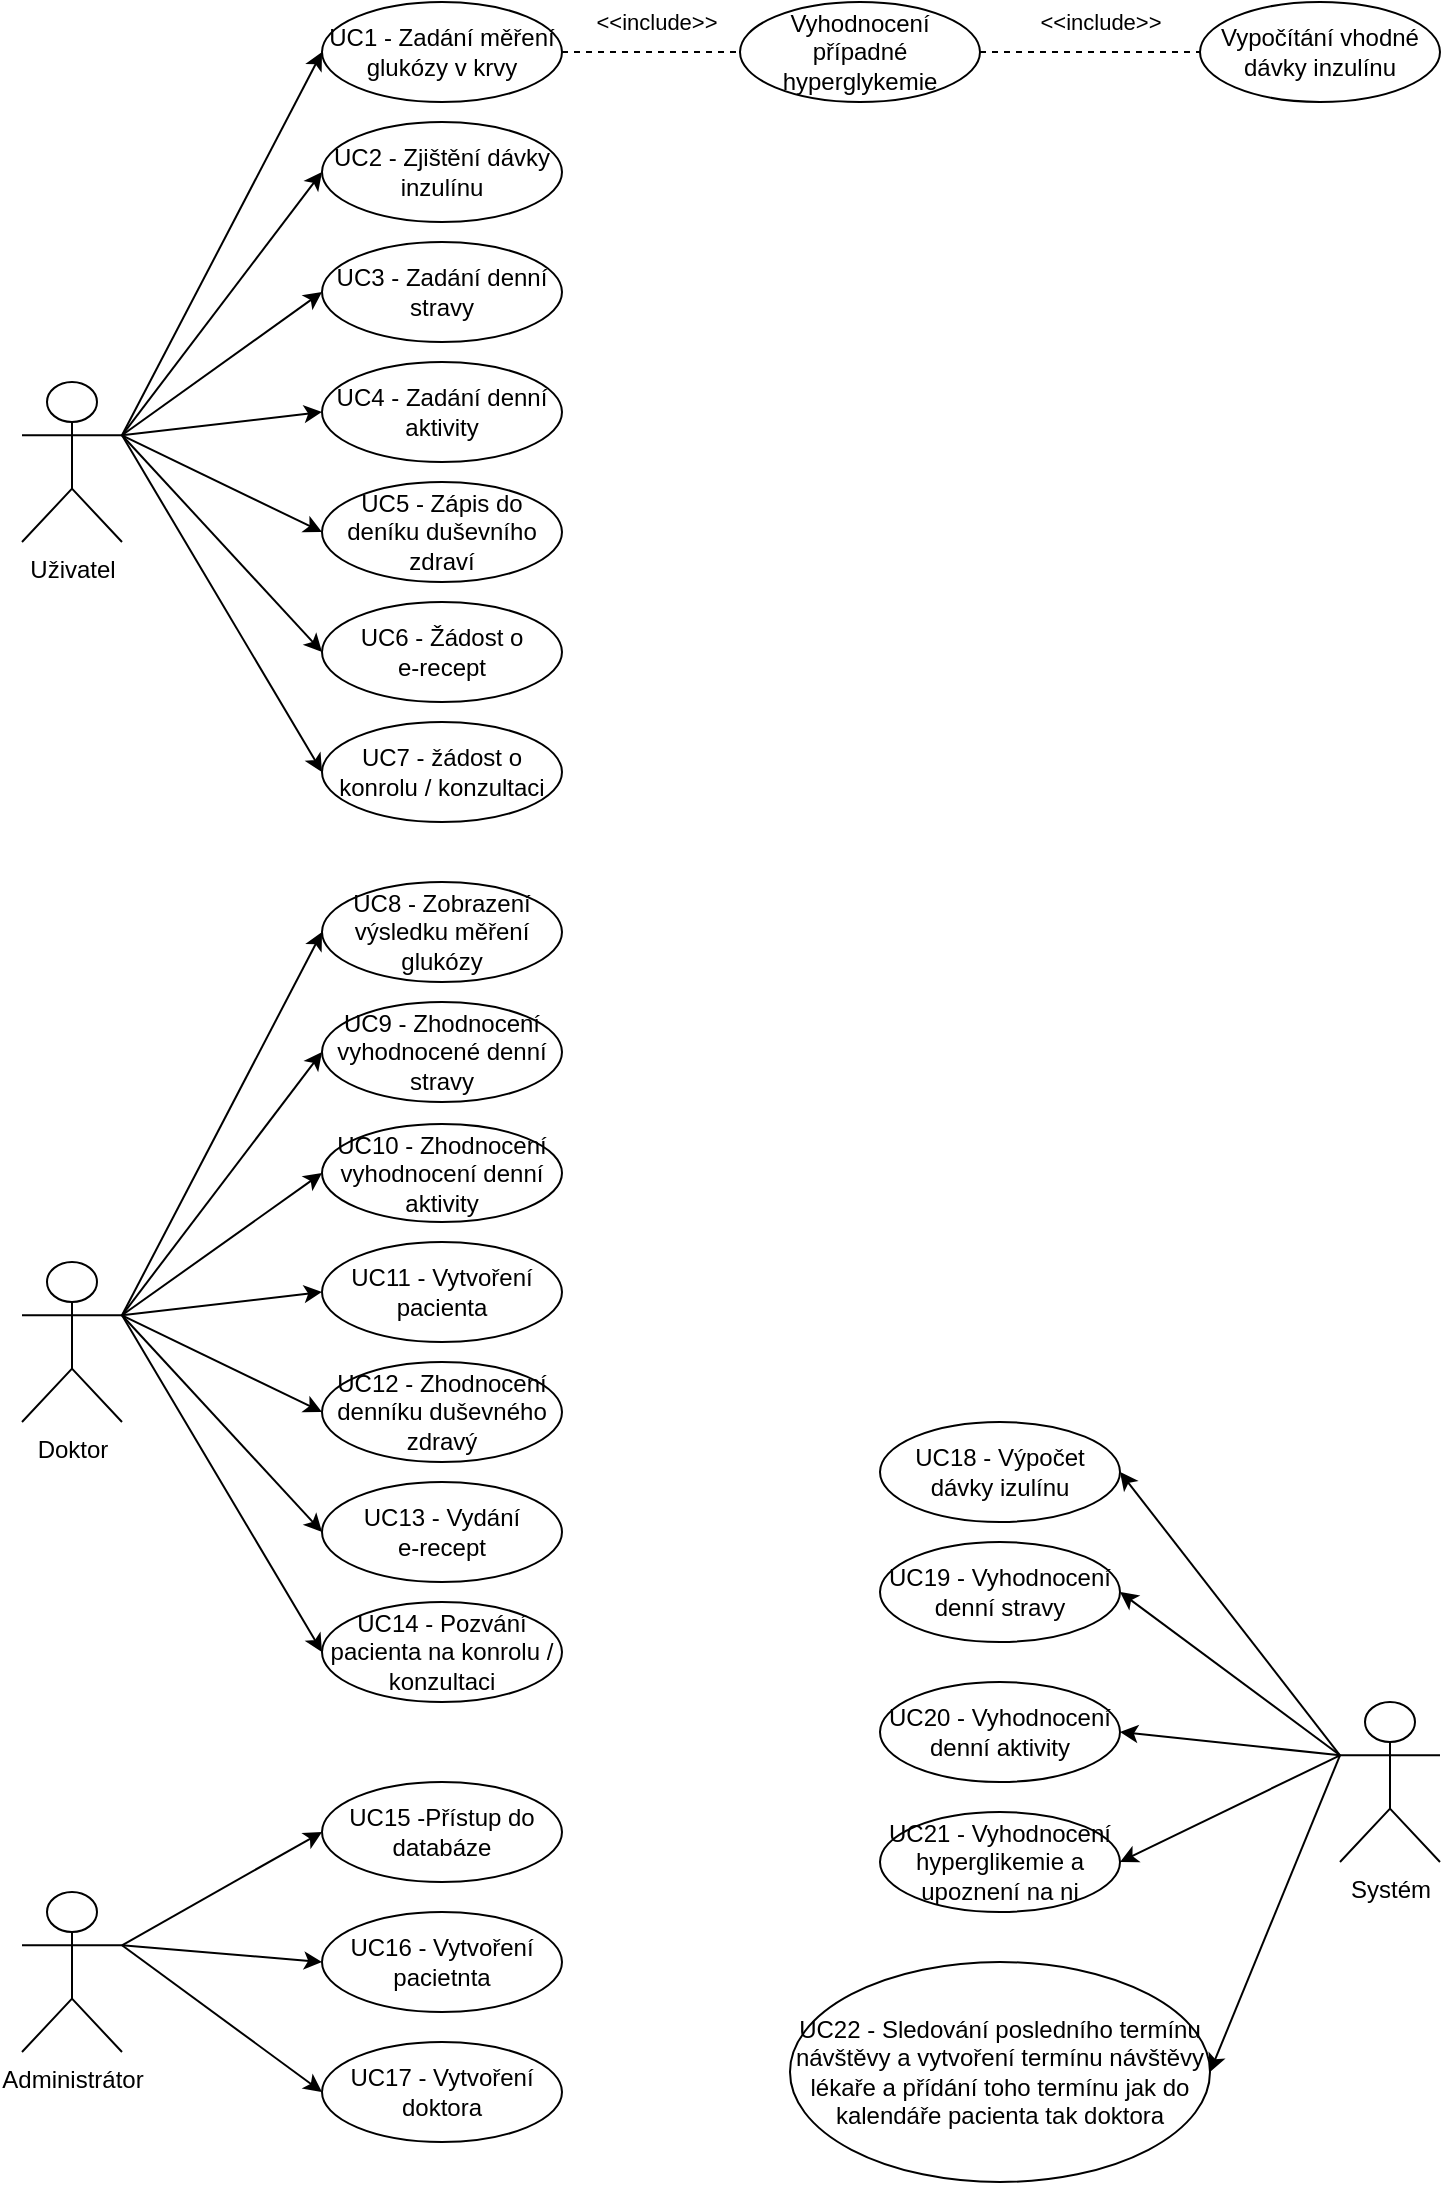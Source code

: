 <mxfile>
    <diagram id="XoVPfzblxcJKWaUqchMP" name="Page-1">
        <mxGraphModel dx="746" dy="571" grid="1" gridSize="10" guides="1" tooltips="1" connect="1" arrows="1" fold="1" page="1" pageScale="1" pageWidth="827" pageHeight="1169" background="#FFFFFF" math="0" shadow="0">
            <root>
                <mxCell id="0"/>
                <mxCell id="1" parent="0"/>
                <mxCell id="2" style="edgeStyle=none;html=1;exitX=1;exitY=0.333;exitDx=0;exitDy=0;exitPerimeter=0;entryX=0;entryY=0.5;entryDx=0;entryDy=0;strokeColor=#000000;" parent="1" source="5" target="6" edge="1">
                    <mxGeometry relative="1" as="geometry"/>
                </mxCell>
                <mxCell id="3" style="edgeStyle=none;html=1;exitX=1;exitY=0.333;exitDx=0;exitDy=0;exitPerimeter=0;entryX=0;entryY=0.5;entryDx=0;entryDy=0;strokeColor=#000000;" parent="1" source="5" target="8" edge="1">
                    <mxGeometry relative="1" as="geometry"/>
                </mxCell>
                <mxCell id="4" style="edgeStyle=none;html=1;exitX=1;exitY=0.333;exitDx=0;exitDy=0;exitPerimeter=0;entryX=0;entryY=0.5;entryDx=0;entryDy=0;strokeColor=#000000;" parent="1" source="5" target="7" edge="1">
                    <mxGeometry relative="1" as="geometry"/>
                </mxCell>
                <mxCell id="5" value="Administrátor" style="shape=umlActor;verticalLabelPosition=bottom;verticalAlign=top;html=1;outlineConnect=0;strokeColor=#000000;" parent="1" vertex="1">
                    <mxGeometry x="70" y="995" width="50" height="80" as="geometry"/>
                </mxCell>
                <mxCell id="6" value="UC15 -Přístup do databáze" style="ellipse;whiteSpace=wrap;html=1;strokeColor=#000000;" parent="1" vertex="1">
                    <mxGeometry x="220" y="940" width="120" height="50" as="geometry"/>
                </mxCell>
                <mxCell id="7" value="UC16 - Vytvoření pacietnta" style="ellipse;whiteSpace=wrap;html=1;strokeColor=#000000;" parent="1" vertex="1">
                    <mxGeometry x="220" y="1005" width="120" height="50" as="geometry"/>
                </mxCell>
                <mxCell id="8" value="UC17 - Vytvoření doktora" style="ellipse;whiteSpace=wrap;html=1;strokeColor=#000000;" parent="1" vertex="1">
                    <mxGeometry x="220" y="1070" width="120" height="50" as="geometry"/>
                </mxCell>
                <mxCell id="9" style="edgeStyle=none;html=1;exitX=1;exitY=0.333;exitDx=0;exitDy=0;exitPerimeter=0;entryX=0;entryY=0.5;entryDx=0;entryDy=0;strokeColor=#000000;" parent="1" source="13" target="14" edge="1">
                    <mxGeometry relative="1" as="geometry"/>
                </mxCell>
                <mxCell id="10" style="edgeStyle=none;html=1;exitX=1;exitY=0.333;exitDx=0;exitDy=0;exitPerimeter=0;entryX=0;entryY=0.5;entryDx=0;entryDy=0;strokeColor=#000000;" parent="1" source="13" target="16" edge="1">
                    <mxGeometry relative="1" as="geometry"/>
                </mxCell>
                <mxCell id="11" style="edgeStyle=none;html=1;exitX=1;exitY=0.333;exitDx=0;exitDy=0;exitPerimeter=0;entryX=0;entryY=0.5;entryDx=0;entryDy=0;strokeColor=#000000;" parent="1" source="13" target="17" edge="1">
                    <mxGeometry relative="1" as="geometry"/>
                </mxCell>
                <mxCell id="12" style="edgeStyle=none;html=1;exitX=1;exitY=0.333;exitDx=0;exitDy=0;exitPerimeter=0;entryX=0;entryY=0.5;entryDx=0;entryDy=0;strokeColor=#000000;" parent="1" source="13" target="15" edge="1">
                    <mxGeometry relative="1" as="geometry"/>
                </mxCell>
                <mxCell id="13" value="Doktor" style="shape=umlActor;verticalLabelPosition=bottom;verticalAlign=top;html=1;outlineConnect=0;strokeColor=#000000;" parent="1" vertex="1">
                    <mxGeometry x="70" y="680" width="50" height="80" as="geometry"/>
                </mxCell>
                <mxCell id="14" value="UC8 - Zobrazení výsledku měření glukózy" style="ellipse;whiteSpace=wrap;html=1;strokeColor=#000000;" parent="1" vertex="1">
                    <mxGeometry x="220" y="490" width="120" height="50" as="geometry"/>
                </mxCell>
                <mxCell id="15" value="UC9 - Zhodnocení vyhodnocené denní stravy" style="ellipse;whiteSpace=wrap;html=1;strokeColor=#000000;" parent="1" vertex="1">
                    <mxGeometry x="220" y="550" width="120" height="50" as="geometry"/>
                </mxCell>
                <mxCell id="16" value="UC10 - Zhodnocení vyhodnocení denní aktivity" style="ellipse;whiteSpace=wrap;html=1;strokeColor=#000000;" parent="1" vertex="1">
                    <mxGeometry x="220" y="611" width="120" height="49" as="geometry"/>
                </mxCell>
                <mxCell id="17" value="UC11 - Vytvoření pacienta" style="ellipse;whiteSpace=wrap;html=1;strokeColor=#000000;" parent="1" vertex="1">
                    <mxGeometry x="220" y="670" width="120" height="50" as="geometry"/>
                </mxCell>
                <mxCell id="18" value="UC12 - Zhodnocení denníku duševného zdravý" style="ellipse;whiteSpace=wrap;html=1;strokeColor=#000000;" parent="1" vertex="1">
                    <mxGeometry x="220" y="730" width="120" height="50" as="geometry"/>
                </mxCell>
                <mxCell id="19" value="UC13 - Vydání&lt;br&gt;e-recept" style="ellipse;whiteSpace=wrap;html=1;strokeColor=#000000;" parent="1" vertex="1">
                    <mxGeometry x="220" y="790" width="120" height="50" as="geometry"/>
                </mxCell>
                <mxCell id="20" value="UC14 - Pozvání pacienta na konrolu / konzultaci" style="ellipse;whiteSpace=wrap;html=1;strokeColor=#000000;" parent="1" vertex="1">
                    <mxGeometry x="220" y="850" width="120" height="50" as="geometry"/>
                </mxCell>
                <mxCell id="21" value="" style="endArrow=classic;html=1;exitX=1;exitY=0.333;exitDx=0;exitDy=0;exitPerimeter=0;entryX=0;entryY=0.5;entryDx=0;entryDy=0;strokeColor=#000000;" parent="1" source="13" target="18" edge="1">
                    <mxGeometry width="50" height="50" relative="1" as="geometry">
                        <mxPoint x="260" y="720" as="sourcePoint"/>
                        <mxPoint x="310" y="670" as="targetPoint"/>
                    </mxGeometry>
                </mxCell>
                <mxCell id="22" value="" style="endArrow=classic;html=1;exitX=1;exitY=0.333;exitDx=0;exitDy=0;exitPerimeter=0;entryX=0;entryY=0.5;entryDx=0;entryDy=0;strokeColor=#000000;" parent="1" source="13" target="19" edge="1">
                    <mxGeometry width="50" height="50" relative="1" as="geometry">
                        <mxPoint x="130" y="716.667" as="sourcePoint"/>
                        <mxPoint x="230" y="765" as="targetPoint"/>
                    </mxGeometry>
                </mxCell>
                <mxCell id="23" value="" style="endArrow=classic;html=1;entryX=0;entryY=0.5;entryDx=0;entryDy=0;exitX=1;exitY=0.333;exitDx=0;exitDy=0;exitPerimeter=0;strokeColor=#000000;" parent="1" source="13" target="20" edge="1">
                    <mxGeometry width="50" height="50" relative="1" as="geometry">
                        <mxPoint x="120" y="710" as="sourcePoint"/>
                        <mxPoint x="240" y="775" as="targetPoint"/>
                    </mxGeometry>
                </mxCell>
                <mxCell id="24" style="edgeStyle=none;html=1;exitX=1;exitY=0.333;exitDx=0;exitDy=0;exitPerimeter=0;entryX=0;entryY=0.5;entryDx=0;entryDy=0;strokeColor=#000000;" parent="1" source="28" target="29" edge="1">
                    <mxGeometry relative="1" as="geometry"/>
                </mxCell>
                <mxCell id="25" style="edgeStyle=none;html=1;exitX=1;exitY=0.333;exitDx=0;exitDy=0;exitPerimeter=0;entryX=0;entryY=0.5;entryDx=0;entryDy=0;strokeColor=#000000;" parent="1" source="28" target="31" edge="1">
                    <mxGeometry relative="1" as="geometry"/>
                </mxCell>
                <mxCell id="26" style="edgeStyle=none;html=1;exitX=1;exitY=0.333;exitDx=0;exitDy=0;exitPerimeter=0;entryX=0;entryY=0.5;entryDx=0;entryDy=0;strokeColor=#000000;" parent="1" source="28" target="32" edge="1">
                    <mxGeometry relative="1" as="geometry"/>
                </mxCell>
                <mxCell id="27" style="edgeStyle=none;html=1;exitX=1;exitY=0.333;exitDx=0;exitDy=0;exitPerimeter=0;entryX=0;entryY=0.5;entryDx=0;entryDy=0;strokeColor=#000000;" parent="1" source="28" target="30" edge="1">
                    <mxGeometry relative="1" as="geometry"/>
                </mxCell>
                <mxCell id="28" value="Uživatel&lt;br&gt;" style="shape=umlActor;verticalLabelPosition=bottom;verticalAlign=top;html=1;outlineConnect=0;strokeColor=#000000;" parent="1" vertex="1">
                    <mxGeometry x="70" y="240" width="50" height="80" as="geometry"/>
                </mxCell>
                <mxCell id="29" value="UC1 - Zadání měření glukózy v krvy" style="ellipse;whiteSpace=wrap;html=1;strokeColor=#000000;" parent="1" vertex="1">
                    <mxGeometry x="220" y="50" width="120" height="50" as="geometry"/>
                </mxCell>
                <mxCell id="30" value="UC2 - Zjištění dávky inzulínu" style="ellipse;whiteSpace=wrap;html=1;strokeColor=#000000;" parent="1" vertex="1">
                    <mxGeometry x="220" y="110" width="120" height="50" as="geometry"/>
                </mxCell>
                <mxCell id="31" value="UC3 - Zadání denní stravy" style="ellipse;whiteSpace=wrap;html=1;strokeColor=#000000;" parent="1" vertex="1">
                    <mxGeometry x="220" y="170" width="120" height="50" as="geometry"/>
                </mxCell>
                <mxCell id="32" value="UC4 - Zadání denní aktivity" style="ellipse;whiteSpace=wrap;html=1;strokeColor=#000000;" parent="1" vertex="1">
                    <mxGeometry x="220" y="230" width="120" height="50" as="geometry"/>
                </mxCell>
                <mxCell id="33" value="UC5 - Zápis do deníku duševního zdraví" style="ellipse;whiteSpace=wrap;html=1;strokeColor=#000000;" parent="1" vertex="1">
                    <mxGeometry x="220" y="290" width="120" height="50" as="geometry"/>
                </mxCell>
                <mxCell id="34" value="UC6 - Žádost o &lt;br&gt;e-recept" style="ellipse;whiteSpace=wrap;html=1;strokeColor=#000000;" parent="1" vertex="1">
                    <mxGeometry x="220" y="350" width="120" height="50" as="geometry"/>
                </mxCell>
                <mxCell id="35" value="UC7 - žádost o konrolu / konzultaci" style="ellipse;whiteSpace=wrap;html=1;strokeColor=#000000;" parent="1" vertex="1">
                    <mxGeometry x="220" y="410" width="120" height="50" as="geometry"/>
                </mxCell>
                <mxCell id="36" value="Vyhodnocení případné hyperglykemie" style="ellipse;whiteSpace=wrap;html=1;strokeColor=#000000;" parent="1" vertex="1">
                    <mxGeometry x="429" y="50" width="120" height="50" as="geometry"/>
                </mxCell>
                <mxCell id="37" value="" style="endArrow=none;dashed=1;html=1;exitX=1;exitY=0.5;exitDx=0;exitDy=0;entryX=0;entryY=0.5;entryDx=0;entryDy=0;strokeColor=#000000;" parent="1" source="29" target="36" edge="1">
                    <mxGeometry width="50" height="50" relative="1" as="geometry">
                        <mxPoint x="379" y="110" as="sourcePoint"/>
                        <mxPoint x="429" y="60" as="targetPoint"/>
                    </mxGeometry>
                </mxCell>
                <mxCell id="38" value="&amp;lt;&amp;lt;include&amp;gt;&amp;gt;" style="edgeLabel;html=1;align=center;verticalAlign=middle;resizable=0;points=[];strokeColor=#000000;" parent="37" vertex="1" connectable="0">
                    <mxGeometry x="0.271" relative="1" as="geometry">
                        <mxPoint x="-10" y="-15" as="offset"/>
                    </mxGeometry>
                </mxCell>
                <mxCell id="39" value="" style="endArrow=classic;html=1;exitX=1;exitY=0.333;exitDx=0;exitDy=0;exitPerimeter=0;entryX=0;entryY=0.5;entryDx=0;entryDy=0;strokeColor=#000000;" parent="1" source="28" target="33" edge="1">
                    <mxGeometry width="50" height="50" relative="1" as="geometry">
                        <mxPoint x="239" y="280" as="sourcePoint"/>
                        <mxPoint x="289" y="230" as="targetPoint"/>
                    </mxGeometry>
                </mxCell>
                <mxCell id="40" value="" style="endArrow=classic;html=1;exitX=1;exitY=0.333;exitDx=0;exitDy=0;exitPerimeter=0;entryX=0;entryY=0.5;entryDx=0;entryDy=0;strokeColor=#000000;" parent="1" source="28" target="34" edge="1">
                    <mxGeometry width="50" height="50" relative="1" as="geometry">
                        <mxPoint x="109" y="276.667" as="sourcePoint"/>
                        <mxPoint x="209" y="325" as="targetPoint"/>
                    </mxGeometry>
                </mxCell>
                <mxCell id="41" value="" style="endArrow=classic;html=1;entryX=0;entryY=0.5;entryDx=0;entryDy=0;exitX=1;exitY=0.333;exitDx=0;exitDy=0;exitPerimeter=0;strokeColor=#000000;" parent="1" source="28" target="35" edge="1">
                    <mxGeometry width="50" height="50" relative="1" as="geometry">
                        <mxPoint x="99" y="270" as="sourcePoint"/>
                        <mxPoint x="219" y="335" as="targetPoint"/>
                    </mxGeometry>
                </mxCell>
                <mxCell id="42" value="Vypočítání vhodné dávky inzulínu" style="ellipse;whiteSpace=wrap;html=1;strokeColor=#000000;" parent="1" vertex="1">
                    <mxGeometry x="659" y="50" width="120" height="50" as="geometry"/>
                </mxCell>
                <mxCell id="43" value="" style="endArrow=none;dashed=1;html=1;exitX=1;exitY=0.5;exitDx=0;exitDy=0;entryX=0;entryY=0.5;entryDx=0;entryDy=0;strokeColor=#000000;" parent="1" target="42" edge="1">
                    <mxGeometry width="50" height="50" relative="1" as="geometry">
                        <mxPoint x="549" y="75" as="sourcePoint"/>
                        <mxPoint x="659" y="60" as="targetPoint"/>
                    </mxGeometry>
                </mxCell>
                <mxCell id="44" value="&amp;lt;&amp;lt;include&amp;gt;&amp;gt;" style="edgeLabel;html=1;align=center;verticalAlign=middle;resizable=0;points=[];strokeColor=#000000;" parent="43" vertex="1" connectable="0">
                    <mxGeometry x="0.271" relative="1" as="geometry">
                        <mxPoint x="-10" y="-15" as="offset"/>
                    </mxGeometry>
                </mxCell>
                <mxCell id="45" style="edgeStyle=none;html=1;exitX=0;exitY=0.333;exitDx=0;exitDy=0;exitPerimeter=0;entryX=1;entryY=0.5;entryDx=0;entryDy=0;strokeColor=#000000;" parent="1" source="47" target="48" edge="1">
                    <mxGeometry relative="1" as="geometry"/>
                </mxCell>
                <mxCell id="46" style="edgeStyle=none;html=1;exitX=0;exitY=0.333;exitDx=0;exitDy=0;exitPerimeter=0;entryX=1;entryY=0.5;entryDx=0;entryDy=0;strokeColor=#000000;" parent="1" source="47" target="49" edge="1">
                    <mxGeometry relative="1" as="geometry"/>
                </mxCell>
                <mxCell id="47" value="Systém" style="shape=umlActor;verticalLabelPosition=bottom;verticalAlign=top;html=1;outlineConnect=0;strokeColor=#000000;" parent="1" vertex="1">
                    <mxGeometry x="729" y="900" width="50" height="80" as="geometry"/>
                </mxCell>
                <mxCell id="48" value="UC18 - Výpočet dávky izulínu" style="ellipse;whiteSpace=wrap;html=1;strokeColor=#000000;" parent="1" vertex="1">
                    <mxGeometry x="499" y="760" width="120" height="50" as="geometry"/>
                </mxCell>
                <mxCell id="49" value="UC19 - Vyhodnocení denní stravy" style="ellipse;whiteSpace=wrap;html=1;strokeColor=#000000;" parent="1" vertex="1">
                    <mxGeometry x="499" y="820" width="120" height="50" as="geometry"/>
                </mxCell>
                <mxCell id="50" value="UC20 - Vyhodnocení denní aktivity" style="ellipse;whiteSpace=wrap;html=1;strokeColor=#000000;" parent="1" vertex="1">
                    <mxGeometry x="499" y="890" width="120" height="50" as="geometry"/>
                </mxCell>
                <mxCell id="51" value="UC21 - Vyhodnocení hyperglikemie a upoznení na ni" style="ellipse;whiteSpace=wrap;html=1;strokeColor=#000000;" parent="1" vertex="1">
                    <mxGeometry x="499" y="955" width="120" height="50" as="geometry"/>
                </mxCell>
                <mxCell id="52" value="UC22 - Sledování posledního termínu návštěvy a vytvoření termínu návštěvy lékaře a přídání toho termínu jak do kalendáře pacienta tak doktora" style="ellipse;whiteSpace=wrap;html=1;strokeColor=#000000;" parent="1" vertex="1">
                    <mxGeometry x="454" y="1030" width="210" height="110" as="geometry"/>
                </mxCell>
                <mxCell id="53" style="edgeStyle=none;html=1;exitX=0;exitY=0.333;exitDx=0;exitDy=0;exitPerimeter=0;entryX=1;entryY=0.5;entryDx=0;entryDy=0;strokeColor=#000000;" parent="1" source="47" target="50" edge="1">
                    <mxGeometry relative="1" as="geometry">
                        <mxPoint x="729" y="991.667" as="sourcePoint"/>
                        <mxPoint x="629" y="820" as="targetPoint"/>
                    </mxGeometry>
                </mxCell>
                <mxCell id="54" style="edgeStyle=none;html=1;exitX=0;exitY=0.333;exitDx=0;exitDy=0;exitPerimeter=0;entryX=1;entryY=0.5;entryDx=0;entryDy=0;strokeColor=#000000;" parent="1" source="47" target="51" edge="1">
                    <mxGeometry relative="1" as="geometry">
                        <mxPoint x="739" y="1001.667" as="sourcePoint"/>
                        <mxPoint x="639" y="830" as="targetPoint"/>
                    </mxGeometry>
                </mxCell>
                <mxCell id="55" style="edgeStyle=none;html=1;exitX=0;exitY=0.333;exitDx=0;exitDy=0;exitPerimeter=0;entryX=1;entryY=0.5;entryDx=0;entryDy=0;strokeColor=#000000;" parent="1" source="47" target="52" edge="1">
                    <mxGeometry relative="1" as="geometry">
                        <mxPoint x="749" y="1011.667" as="sourcePoint"/>
                        <mxPoint x="649" y="840" as="targetPoint"/>
                    </mxGeometry>
                </mxCell>
            </root>
        </mxGraphModel>
    </diagram>
</mxfile>